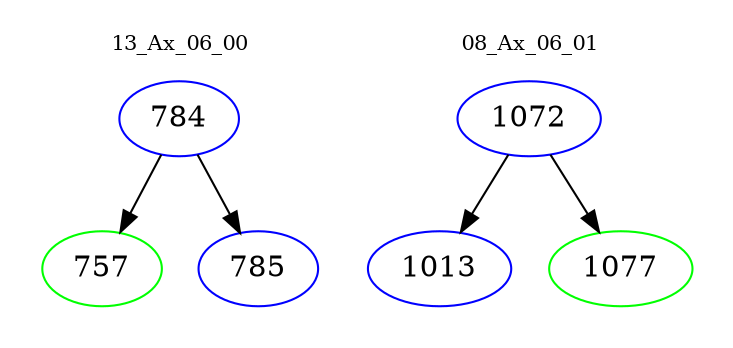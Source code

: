 digraph{
subgraph cluster_0 {
color = white
label = "13_Ax_06_00";
fontsize=10;
T0_784 [label="784", color="blue"]
T0_784 -> T0_757 [color="black"]
T0_757 [label="757", color="green"]
T0_784 -> T0_785 [color="black"]
T0_785 [label="785", color="blue"]
}
subgraph cluster_1 {
color = white
label = "08_Ax_06_01";
fontsize=10;
T1_1072 [label="1072", color="blue"]
T1_1072 -> T1_1013 [color="black"]
T1_1013 [label="1013", color="blue"]
T1_1072 -> T1_1077 [color="black"]
T1_1077 [label="1077", color="green"]
}
}
